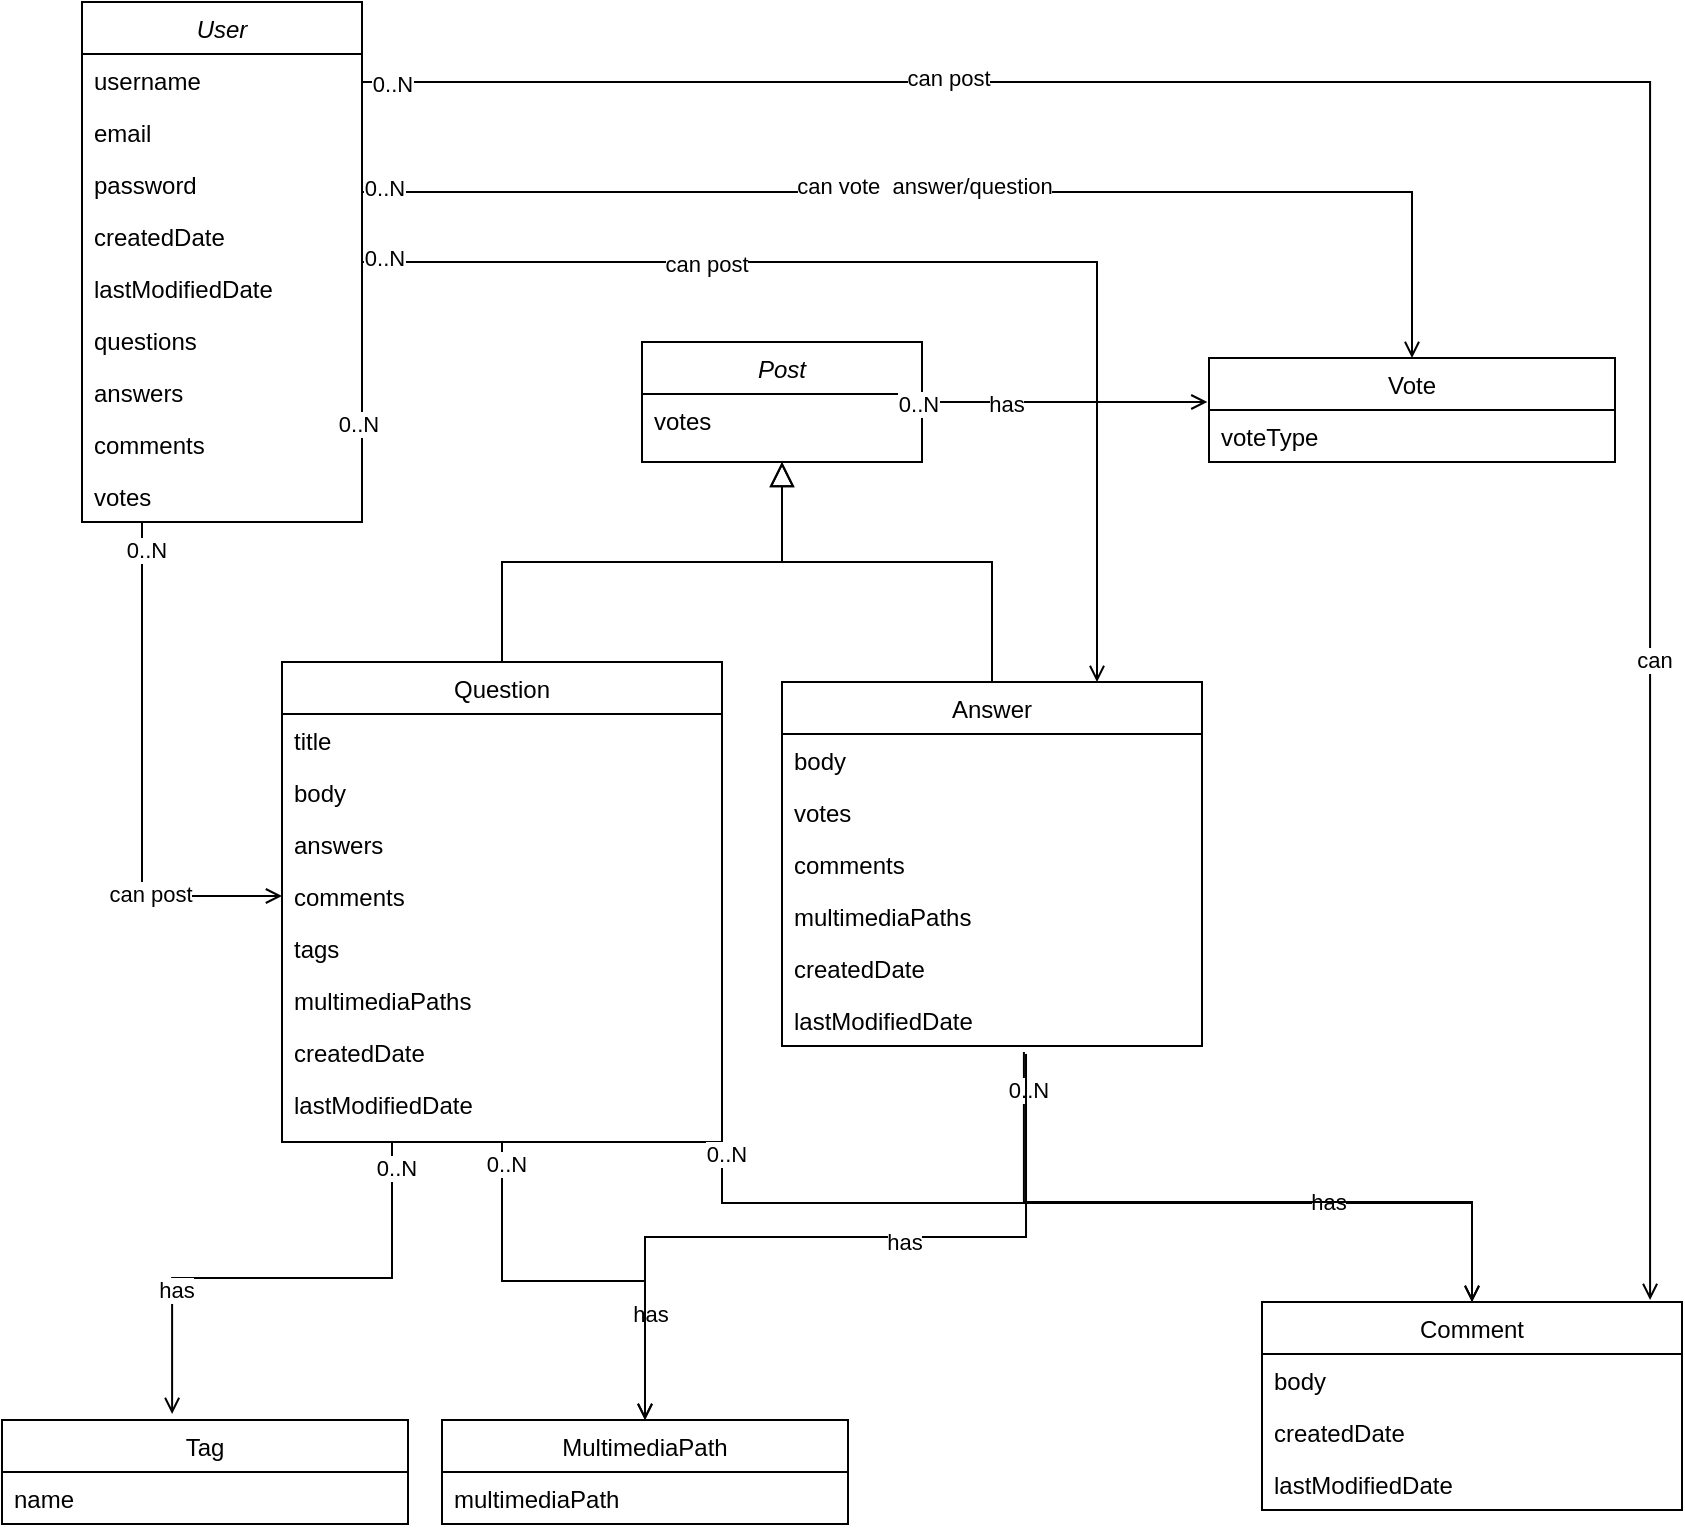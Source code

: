 <mxfile>
    <diagram id="P1WT19VCtMTVUcySkHlr" name="Page-1">
        <mxGraphModel dx="2208" dy="2137" grid="1" gridSize="10" guides="1" tooltips="1" connect="1" arrows="1" fold="1" page="1" pageScale="1" pageWidth="827" pageHeight="1169" math="0" shadow="0">
            <root>
                <mxCell id="0"/>
                <mxCell id="1" parent="0"/>
                <mxCell id="2" value="Post" style="swimlane;fontStyle=2;align=center;verticalAlign=top;childLayout=stackLayout;horizontal=1;startSize=26;horizontalStack=0;resizeParent=1;resizeLast=0;collapsible=1;marginBottom=0;rounded=0;shadow=0;strokeWidth=1;" vertex="1" parent="1">
                    <mxGeometry x="200" y="20" width="140" height="60" as="geometry">
                        <mxRectangle x="230" y="140" width="160" height="26" as="alternateBounds"/>
                    </mxGeometry>
                </mxCell>
                <mxCell id="3" value="votes" style="text;align=left;verticalAlign=top;spacingLeft=4;spacingRight=4;overflow=hidden;rotatable=0;points=[[0,0.5],[1,0.5]];portConstraint=eastwest;" vertex="1" parent="2">
                    <mxGeometry y="26" width="140" height="26" as="geometry"/>
                </mxCell>
                <mxCell id="8" value="Question" style="swimlane;fontStyle=0;align=center;verticalAlign=top;childLayout=stackLayout;horizontal=1;startSize=26;horizontalStack=0;resizeParent=1;resizeLast=0;collapsible=1;marginBottom=0;rounded=0;shadow=0;strokeWidth=1;" vertex="1" parent="1">
                    <mxGeometry x="20" y="180" width="220" height="240" as="geometry">
                        <mxRectangle x="130" y="380" width="160" height="26" as="alternateBounds"/>
                    </mxGeometry>
                </mxCell>
                <mxCell id="9" value="title" style="text;align=left;verticalAlign=top;spacingLeft=4;spacingRight=4;overflow=hidden;rotatable=0;points=[[0,0.5],[1,0.5]];portConstraint=eastwest;" vertex="1" parent="8">
                    <mxGeometry y="26" width="220" height="26" as="geometry"/>
                </mxCell>
                <mxCell id="10" value="body" style="text;align=left;verticalAlign=top;spacingLeft=4;spacingRight=4;overflow=hidden;rotatable=0;points=[[0,0.5],[1,0.5]];portConstraint=eastwest;rounded=0;shadow=0;html=0;" vertex="1" parent="8">
                    <mxGeometry y="52" width="220" height="26" as="geometry"/>
                </mxCell>
                <mxCell id="13" value="answers" style="text;align=left;verticalAlign=top;spacingLeft=4;spacingRight=4;overflow=hidden;rotatable=0;points=[[0,0.5],[1,0.5]];portConstraint=eastwest;" vertex="1" parent="8">
                    <mxGeometry y="78" width="220" height="26" as="geometry"/>
                </mxCell>
                <mxCell id="33" value="comments" style="text;align=left;verticalAlign=top;spacingLeft=4;spacingRight=4;overflow=hidden;rotatable=0;points=[[0,0.5],[1,0.5]];portConstraint=eastwest;" vertex="1" parent="8">
                    <mxGeometry y="104" width="220" height="26" as="geometry"/>
                </mxCell>
                <mxCell id="35" value="tags" style="text;align=left;verticalAlign=top;spacingLeft=4;spacingRight=4;overflow=hidden;rotatable=0;points=[[0,0.5],[1,0.5]];portConstraint=eastwest;" vertex="1" parent="8">
                    <mxGeometry y="130" width="220" height="26" as="geometry"/>
                </mxCell>
                <mxCell id="38" value="multimediaPaths" style="text;align=left;verticalAlign=top;spacingLeft=4;spacingRight=4;overflow=hidden;rotatable=0;points=[[0,0.5],[1,0.5]];portConstraint=eastwest;" vertex="1" parent="8">
                    <mxGeometry y="156" width="220" height="26" as="geometry"/>
                </mxCell>
                <mxCell id="39" value="createdDate" style="text;align=left;verticalAlign=top;spacingLeft=4;spacingRight=4;overflow=hidden;rotatable=0;points=[[0,0.5],[1,0.5]];portConstraint=eastwest;" vertex="1" parent="8">
                    <mxGeometry y="182" width="220" height="26" as="geometry"/>
                </mxCell>
                <mxCell id="40" value="lastModifiedDate" style="text;align=left;verticalAlign=top;spacingLeft=4;spacingRight=4;overflow=hidden;rotatable=0;points=[[0,0.5],[1,0.5]];portConstraint=eastwest;" vertex="1" parent="8">
                    <mxGeometry y="208" width="220" height="26" as="geometry"/>
                </mxCell>
                <mxCell id="14" value="" style="endArrow=block;endSize=10;endFill=0;shadow=0;strokeWidth=1;rounded=0;edgeStyle=elbowEdgeStyle;elbow=vertical;" edge="1" parent="1" source="8" target="2">
                    <mxGeometry width="160" relative="1" as="geometry">
                        <mxPoint x="100" y="103" as="sourcePoint"/>
                        <mxPoint x="100" y="103" as="targetPoint"/>
                    </mxGeometry>
                </mxCell>
                <mxCell id="18" value="" style="endArrow=block;endSize=10;endFill=0;shadow=0;strokeWidth=1;rounded=0;edgeStyle=elbowEdgeStyle;elbow=vertical;entryX=0.5;entryY=1;entryDx=0;entryDy=0;exitX=0.5;exitY=0;exitDx=0;exitDy=0;" edge="1" parent="1" source="43" target="2">
                    <mxGeometry width="160" relative="1" as="geometry">
                        <mxPoint x="310" y="260" as="sourcePoint"/>
                        <mxPoint x="210" y="171" as="targetPoint"/>
                        <Array as="points">
                            <mxPoint x="230" y="130"/>
                            <mxPoint x="190" y="120"/>
                        </Array>
                    </mxGeometry>
                </mxCell>
                <mxCell id="28" value="" style="endArrow=open;shadow=0;strokeWidth=1;rounded=0;endFill=1;edgeStyle=elbowEdgeStyle;elbow=vertical;exitX=0.5;exitY=1;exitDx=0;exitDy=0;entryX=0.5;entryY=0;entryDx=0;entryDy=0;" edge="1" parent="1" source="8" target="63">
                    <mxGeometry x="0.5" y="41" relative="1" as="geometry">
                        <mxPoint x="280" y="92" as="sourcePoint"/>
                        <mxPoint x="408" y="50" as="targetPoint"/>
                        <mxPoint x="-40" y="32" as="offset"/>
                    </mxGeometry>
                </mxCell>
                <mxCell id="29" value="" style="resizable=0;align=left;verticalAlign=bottom;labelBackgroundColor=none;fontSize=12;" connectable="0" vertex="1" parent="28">
                    <mxGeometry x="-1" relative="1" as="geometry">
                        <mxPoint y="4" as="offset"/>
                    </mxGeometry>
                </mxCell>
                <mxCell id="75" value="0..N" style="edgeLabel;html=1;align=center;verticalAlign=middle;resizable=0;points=[];" vertex="1" connectable="0" parent="28">
                    <mxGeometry x="-0.895" y="2" relative="1" as="geometry">
                        <mxPoint as="offset"/>
                    </mxGeometry>
                </mxCell>
                <mxCell id="76" value="has" style="edgeLabel;html=1;align=center;verticalAlign=middle;resizable=0;points=[];" vertex="1" connectable="0" parent="28">
                    <mxGeometry x="0.487" y="2" relative="1" as="geometry">
                        <mxPoint y="1" as="offset"/>
                    </mxGeometry>
                </mxCell>
                <mxCell id="43" value="Answer" style="swimlane;fontStyle=0;align=center;verticalAlign=top;childLayout=stackLayout;horizontal=1;startSize=26;horizontalStack=0;resizeParent=1;resizeLast=0;collapsible=1;marginBottom=0;rounded=0;shadow=0;strokeWidth=1;" vertex="1" parent="1">
                    <mxGeometry x="270" y="190" width="210" height="182" as="geometry">
                        <mxRectangle x="130" y="380" width="160" height="26" as="alternateBounds"/>
                    </mxGeometry>
                </mxCell>
                <mxCell id="45" value="body" style="text;align=left;verticalAlign=top;spacingLeft=4;spacingRight=4;overflow=hidden;rotatable=0;points=[[0,0.5],[1,0.5]];portConstraint=eastwest;rounded=0;shadow=0;html=0;" vertex="1" parent="43">
                    <mxGeometry y="26" width="210" height="26" as="geometry"/>
                </mxCell>
                <mxCell id="46" value="votes" style="text;align=left;verticalAlign=top;spacingLeft=4;spacingRight=4;overflow=hidden;rotatable=0;points=[[0,0.5],[1,0.5]];portConstraint=eastwest;" vertex="1" parent="43">
                    <mxGeometry y="52" width="210" height="26" as="geometry"/>
                </mxCell>
                <mxCell id="47" value="comments" style="text;align=left;verticalAlign=top;spacingLeft=4;spacingRight=4;overflow=hidden;rotatable=0;points=[[0,0.5],[1,0.5]];portConstraint=eastwest;" vertex="1" parent="43">
                    <mxGeometry y="78" width="210" height="26" as="geometry"/>
                </mxCell>
                <mxCell id="49" value="multimediaPaths" style="text;align=left;verticalAlign=top;spacingLeft=4;spacingRight=4;overflow=hidden;rotatable=0;points=[[0,0.5],[1,0.5]];portConstraint=eastwest;" vertex="1" parent="43">
                    <mxGeometry y="104" width="210" height="26" as="geometry"/>
                </mxCell>
                <mxCell id="50" value="createdDate" style="text;align=left;verticalAlign=top;spacingLeft=4;spacingRight=4;overflow=hidden;rotatable=0;points=[[0,0.5],[1,0.5]];portConstraint=eastwest;" vertex="1" parent="43">
                    <mxGeometry y="130" width="210" height="26" as="geometry"/>
                </mxCell>
                <mxCell id="51" value="lastModifiedDate" style="text;align=left;verticalAlign=top;spacingLeft=4;spacingRight=4;overflow=hidden;rotatable=0;points=[[0,0.5],[1,0.5]];portConstraint=eastwest;" vertex="1" parent="43">
                    <mxGeometry y="156" width="210" height="26" as="geometry"/>
                </mxCell>
                <mxCell id="52" value="Comment" style="swimlane;fontStyle=0;align=center;verticalAlign=top;childLayout=stackLayout;horizontal=1;startSize=26;horizontalStack=0;resizeParent=1;resizeLast=0;collapsible=1;marginBottom=0;rounded=0;shadow=0;strokeWidth=1;" vertex="1" parent="1">
                    <mxGeometry x="510" y="500" width="210" height="104" as="geometry">
                        <mxRectangle x="130" y="380" width="160" height="26" as="alternateBounds"/>
                    </mxGeometry>
                </mxCell>
                <mxCell id="53" value="body" style="text;align=left;verticalAlign=top;spacingLeft=4;spacingRight=4;overflow=hidden;rotatable=0;points=[[0,0.5],[1,0.5]];portConstraint=eastwest;rounded=0;shadow=0;html=0;" vertex="1" parent="52">
                    <mxGeometry y="26" width="210" height="26" as="geometry"/>
                </mxCell>
                <mxCell id="57" value="createdDate" style="text;align=left;verticalAlign=top;spacingLeft=4;spacingRight=4;overflow=hidden;rotatable=0;points=[[0,0.5],[1,0.5]];portConstraint=eastwest;" vertex="1" parent="52">
                    <mxGeometry y="52" width="210" height="26" as="geometry"/>
                </mxCell>
                <mxCell id="58" value="lastModifiedDate" style="text;align=left;verticalAlign=top;spacingLeft=4;spacingRight=4;overflow=hidden;rotatable=0;points=[[0,0.5],[1,0.5]];portConstraint=eastwest;" vertex="1" parent="52">
                    <mxGeometry y="78" width="210" height="26" as="geometry"/>
                </mxCell>
                <mxCell id="59" value="Tag" style="swimlane;fontStyle=0;align=center;verticalAlign=top;childLayout=stackLayout;horizontal=1;startSize=26;horizontalStack=0;resizeParent=1;resizeLast=0;collapsible=1;marginBottom=0;rounded=0;shadow=0;strokeWidth=1;" vertex="1" parent="1">
                    <mxGeometry x="-120" y="559" width="203" height="52" as="geometry">
                        <mxRectangle x="130" y="380" width="160" height="26" as="alternateBounds"/>
                    </mxGeometry>
                </mxCell>
                <mxCell id="60" value="name" style="text;align=left;verticalAlign=top;spacingLeft=4;spacingRight=4;overflow=hidden;rotatable=0;points=[[0,0.5],[1,0.5]];portConstraint=eastwest;rounded=0;shadow=0;html=0;" vertex="1" parent="59">
                    <mxGeometry y="26" width="203" height="26" as="geometry"/>
                </mxCell>
                <mxCell id="63" value="MultimediaPath" style="swimlane;fontStyle=0;align=center;verticalAlign=top;childLayout=stackLayout;horizontal=1;startSize=26;horizontalStack=0;resizeParent=1;resizeLast=0;collapsible=1;marginBottom=0;rounded=0;shadow=0;strokeWidth=1;" vertex="1" parent="1">
                    <mxGeometry x="100" y="559" width="203" height="52" as="geometry">
                        <mxRectangle x="130" y="380" width="160" height="26" as="alternateBounds"/>
                    </mxGeometry>
                </mxCell>
                <mxCell id="64" value="multimediaPath" style="text;align=left;verticalAlign=top;spacingLeft=4;spacingRight=4;overflow=hidden;rotatable=0;points=[[0,0.5],[1,0.5]];portConstraint=eastwest;rounded=0;shadow=0;html=0;" vertex="1" parent="63">
                    <mxGeometry y="26" width="203" height="26" as="geometry"/>
                </mxCell>
                <mxCell id="65" value="Vote" style="swimlane;fontStyle=0;align=center;verticalAlign=top;childLayout=stackLayout;horizontal=1;startSize=26;horizontalStack=0;resizeParent=1;resizeLast=0;collapsible=1;marginBottom=0;rounded=0;shadow=0;strokeWidth=1;" vertex="1" parent="1">
                    <mxGeometry x="483.5" y="28" width="203" height="52" as="geometry">
                        <mxRectangle x="130" y="380" width="160" height="26" as="alternateBounds"/>
                    </mxGeometry>
                </mxCell>
                <mxCell id="66" value="voteType" style="text;align=left;verticalAlign=top;spacingLeft=4;spacingRight=4;overflow=hidden;rotatable=0;points=[[0,0.5],[1,0.5]];portConstraint=eastwest;rounded=0;shadow=0;html=0;" vertex="1" parent="65">
                    <mxGeometry y="26" width="203" height="26" as="geometry"/>
                </mxCell>
                <mxCell id="79" value="" style="endArrow=open;shadow=0;strokeWidth=1;rounded=0;endFill=1;edgeStyle=elbowEdgeStyle;elbow=vertical;exitX=0.25;exitY=1;exitDx=0;exitDy=0;entryX=0.419;entryY=-0.058;entryDx=0;entryDy=0;entryPerimeter=0;" edge="1" parent="1" source="8" target="59">
                    <mxGeometry x="0.5" y="41" relative="1" as="geometry">
                        <mxPoint x="140" y="430" as="sourcePoint"/>
                        <mxPoint x="211.5" y="569" as="targetPoint"/>
                        <mxPoint x="-40" y="32" as="offset"/>
                    </mxGeometry>
                </mxCell>
                <mxCell id="80" value="" style="resizable=0;align=left;verticalAlign=bottom;labelBackgroundColor=none;fontSize=12;" connectable="0" vertex="1" parent="79">
                    <mxGeometry x="-1" relative="1" as="geometry">
                        <mxPoint y="4" as="offset"/>
                    </mxGeometry>
                </mxCell>
                <mxCell id="81" value="0..N" style="edgeLabel;html=1;align=center;verticalAlign=middle;resizable=0;points=[];" vertex="1" connectable="0" parent="79">
                    <mxGeometry x="-0.895" y="2" relative="1" as="geometry">
                        <mxPoint as="offset"/>
                    </mxGeometry>
                </mxCell>
                <mxCell id="82" value="has" style="edgeLabel;html=1;align=center;verticalAlign=middle;resizable=0;points=[];" vertex="1" connectable="0" parent="79">
                    <mxGeometry x="0.487" y="2" relative="1" as="geometry">
                        <mxPoint y="1" as="offset"/>
                    </mxGeometry>
                </mxCell>
                <mxCell id="83" value="" style="endArrow=open;shadow=0;strokeWidth=1;rounded=0;endFill=1;edgeStyle=elbowEdgeStyle;elbow=vertical;exitX=1;exitY=0.5;exitDx=0;exitDy=0;entryX=-0.004;entryY=-0.167;entryDx=0;entryDy=0;entryPerimeter=0;" edge="1" parent="1" source="3" target="66">
                    <mxGeometry x="0.5" y="41" relative="1" as="geometry">
                        <mxPoint x="85" y="430" as="sourcePoint"/>
                        <mxPoint x="450" y="50" as="targetPoint"/>
                        <mxPoint x="-40" y="32" as="offset"/>
                        <Array as="points">
                            <mxPoint x="440" y="50"/>
                            <mxPoint x="400"/>
                            <mxPoint x="370" y="20"/>
                            <mxPoint x="380" y="40"/>
                        </Array>
                    </mxGeometry>
                </mxCell>
                <mxCell id="84" value="" style="resizable=0;align=left;verticalAlign=bottom;labelBackgroundColor=none;fontSize=12;" connectable="0" vertex="1" parent="83">
                    <mxGeometry x="-1" relative="1" as="geometry">
                        <mxPoint y="4" as="offset"/>
                    </mxGeometry>
                </mxCell>
                <mxCell id="85" value="0..N" style="edgeLabel;html=1;align=center;verticalAlign=middle;resizable=0;points=[];" vertex="1" connectable="0" parent="83">
                    <mxGeometry x="-0.895" y="2" relative="1" as="geometry">
                        <mxPoint as="offset"/>
                    </mxGeometry>
                </mxCell>
                <mxCell id="135" value="has" style="edgeLabel;html=1;align=center;verticalAlign=middle;resizable=0;points=[];" vertex="1" connectable="0" parent="83">
                    <mxGeometry x="-0.338" y="-1" relative="1" as="geometry">
                        <mxPoint as="offset"/>
                    </mxGeometry>
                </mxCell>
                <mxCell id="91" value="" style="endArrow=open;shadow=0;strokeWidth=1;rounded=0;endFill=1;edgeStyle=elbowEdgeStyle;elbow=vertical;exitX=1;exitY=0.5;exitDx=0;exitDy=0;entryX=0.5;entryY=0;entryDx=0;entryDy=0;" edge="1" parent="1" source="40" target="52">
                    <mxGeometry x="0.5" y="41" relative="1" as="geometry">
                        <mxPoint x="140" y="430" as="sourcePoint"/>
                        <mxPoint x="470" y="490" as="targetPoint"/>
                        <mxPoint x="-40" y="32" as="offset"/>
                    </mxGeometry>
                </mxCell>
                <mxCell id="92" value="" style="resizable=0;align=left;verticalAlign=bottom;labelBackgroundColor=none;fontSize=12;" connectable="0" vertex="1" parent="91">
                    <mxGeometry x="-1" relative="1" as="geometry">
                        <mxPoint y="4" as="offset"/>
                    </mxGeometry>
                </mxCell>
                <mxCell id="93" value="0..N" style="edgeLabel;html=1;align=center;verticalAlign=middle;resizable=0;points=[];" vertex="1" connectable="0" parent="91">
                    <mxGeometry x="-0.895" y="2" relative="1" as="geometry">
                        <mxPoint as="offset"/>
                    </mxGeometry>
                </mxCell>
                <mxCell id="94" value="has" style="edgeLabel;html=1;align=center;verticalAlign=middle;resizable=0;points=[];" vertex="1" connectable="0" parent="91">
                    <mxGeometry x="0.487" y="2" relative="1" as="geometry">
                        <mxPoint y="1" as="offset"/>
                    </mxGeometry>
                </mxCell>
                <mxCell id="95" value="" style="endArrow=open;shadow=0;strokeWidth=1;rounded=0;endFill=1;edgeStyle=elbowEdgeStyle;elbow=vertical;exitX=0.576;exitY=1.115;exitDx=0;exitDy=0;exitPerimeter=0;entryX=0.5;entryY=0;entryDx=0;entryDy=0;" edge="1" parent="1" source="51" target="52">
                    <mxGeometry x="0.5" y="41" relative="1" as="geometry">
                        <mxPoint x="250" y="411" as="sourcePoint"/>
                        <mxPoint x="469" y="477" as="targetPoint"/>
                        <mxPoint x="-40" y="32" as="offset"/>
                        <Array as="points">
                            <mxPoint x="410" y="450"/>
                            <mxPoint x="440" y="440"/>
                        </Array>
                    </mxGeometry>
                </mxCell>
                <mxCell id="96" value="" style="resizable=0;align=left;verticalAlign=bottom;labelBackgroundColor=none;fontSize=12;" connectable="0" vertex="1" parent="95">
                    <mxGeometry x="-1" relative="1" as="geometry">
                        <mxPoint y="4" as="offset"/>
                    </mxGeometry>
                </mxCell>
                <mxCell id="97" value="0..N" style="edgeLabel;html=1;align=center;verticalAlign=middle;resizable=0;points=[];" vertex="1" connectable="0" parent="95">
                    <mxGeometry x="-0.895" y="2" relative="1" as="geometry">
                        <mxPoint as="offset"/>
                    </mxGeometry>
                </mxCell>
                <mxCell id="99" value="" style="endArrow=open;shadow=0;strokeWidth=1;rounded=0;endFill=1;edgeStyle=elbowEdgeStyle;elbow=vertical;exitX=0.581;exitY=1.154;exitDx=0;exitDy=0;exitPerimeter=0;entryX=0.5;entryY=0;entryDx=0;entryDy=0;" edge="1" parent="1" source="51" target="63">
                    <mxGeometry x="0.5" y="41" relative="1" as="geometry">
                        <mxPoint x="140" y="430" as="sourcePoint"/>
                        <mxPoint x="200" y="550" as="targetPoint"/>
                        <mxPoint x="-40" y="32" as="offset"/>
                    </mxGeometry>
                </mxCell>
                <mxCell id="100" value="" style="resizable=0;align=left;verticalAlign=bottom;labelBackgroundColor=none;fontSize=12;" connectable="0" vertex="1" parent="99">
                    <mxGeometry x="-1" relative="1" as="geometry">
                        <mxPoint y="4" as="offset"/>
                    </mxGeometry>
                </mxCell>
                <mxCell id="127" value="has" style="edgeLabel;html=1;align=center;verticalAlign=middle;resizable=0;points=[];" vertex="1" connectable="0" parent="99">
                    <mxGeometry x="-0.181" y="2" relative="1" as="geometry">
                        <mxPoint as="offset"/>
                    </mxGeometry>
                </mxCell>
                <mxCell id="103" value="User" style="swimlane;fontStyle=2;align=center;verticalAlign=top;childLayout=stackLayout;horizontal=1;startSize=26;horizontalStack=0;resizeParent=1;resizeLast=0;collapsible=1;marginBottom=0;rounded=0;shadow=0;strokeWidth=1;" vertex="1" parent="1">
                    <mxGeometry x="-80" y="-150" width="140" height="260" as="geometry">
                        <mxRectangle x="230" y="140" width="160" height="26" as="alternateBounds"/>
                    </mxGeometry>
                </mxCell>
                <mxCell id="104" value="username" style="text;align=left;verticalAlign=top;spacingLeft=4;spacingRight=4;overflow=hidden;rotatable=0;points=[[0,0.5],[1,0.5]];portConstraint=eastwest;" vertex="1" parent="103">
                    <mxGeometry y="26" width="140" height="26" as="geometry"/>
                </mxCell>
                <mxCell id="105" value="email" style="text;align=left;verticalAlign=top;spacingLeft=4;spacingRight=4;overflow=hidden;rotatable=0;points=[[0,0.5],[1,0.5]];portConstraint=eastwest;" vertex="1" parent="103">
                    <mxGeometry y="52" width="140" height="26" as="geometry"/>
                </mxCell>
                <mxCell id="106" value="password" style="text;align=left;verticalAlign=top;spacingLeft=4;spacingRight=4;overflow=hidden;rotatable=0;points=[[0,0.5],[1,0.5]];portConstraint=eastwest;" vertex="1" parent="103">
                    <mxGeometry y="78" width="140" height="26" as="geometry"/>
                </mxCell>
                <mxCell id="107" value="createdDate" style="text;align=left;verticalAlign=top;spacingLeft=4;spacingRight=4;overflow=hidden;rotatable=0;points=[[0,0.5],[1,0.5]];portConstraint=eastwest;" vertex="1" parent="103">
                    <mxGeometry y="104" width="140" height="26" as="geometry"/>
                </mxCell>
                <mxCell id="108" value="lastModifiedDate" style="text;align=left;verticalAlign=top;spacingLeft=4;spacingRight=4;overflow=hidden;rotatable=0;points=[[0,0.5],[1,0.5]];portConstraint=eastwest;" vertex="1" parent="103">
                    <mxGeometry y="130" width="140" height="26" as="geometry"/>
                </mxCell>
                <mxCell id="109" value="questions" style="text;align=left;verticalAlign=top;spacingLeft=4;spacingRight=4;overflow=hidden;rotatable=0;points=[[0,0.5],[1,0.5]];portConstraint=eastwest;" vertex="1" parent="103">
                    <mxGeometry y="156" width="140" height="26" as="geometry"/>
                </mxCell>
                <mxCell id="110" value="answers" style="text;align=left;verticalAlign=top;spacingLeft=4;spacingRight=4;overflow=hidden;rotatable=0;points=[[0,0.5],[1,0.5]];portConstraint=eastwest;" vertex="1" parent="103">
                    <mxGeometry y="182" width="140" height="26" as="geometry"/>
                </mxCell>
                <mxCell id="111" value="comments" style="text;align=left;verticalAlign=top;spacingLeft=4;spacingRight=4;overflow=hidden;rotatable=0;points=[[0,0.5],[1,0.5]];portConstraint=eastwest;" vertex="1" parent="103">
                    <mxGeometry y="208" width="140" height="26" as="geometry"/>
                </mxCell>
                <mxCell id="112" value="votes" style="text;align=left;verticalAlign=top;spacingLeft=4;spacingRight=4;overflow=hidden;rotatable=0;points=[[0,0.5],[1,0.5]];portConstraint=eastwest;" vertex="1" parent="103">
                    <mxGeometry y="234" width="140" height="26" as="geometry"/>
                </mxCell>
                <mxCell id="113" value="" style="endArrow=open;shadow=0;strokeWidth=1;rounded=0;endFill=1;edgeStyle=elbowEdgeStyle;elbow=vertical;exitX=1;exitY=0.5;exitDx=0;exitDy=0;entryX=0.5;entryY=0;entryDx=0;entryDy=0;" edge="1" parent="1" source="107" target="65">
                    <mxGeometry x="0.5" y="41" relative="1" as="geometry">
                        <mxPoint x="200" y="38" as="sourcePoint"/>
                        <mxPoint x="590" y="20" as="targetPoint"/>
                        <mxPoint x="-40" y="32" as="offset"/>
                        <Array as="points">
                            <mxPoint x="370" y="-55"/>
                            <mxPoint x="380" y="30"/>
                            <mxPoint x="390" y="50"/>
                        </Array>
                    </mxGeometry>
                </mxCell>
                <mxCell id="114" value="" style="resizable=0;align=left;verticalAlign=bottom;labelBackgroundColor=none;fontSize=12;" connectable="0" vertex="1" parent="113">
                    <mxGeometry x="-1" relative="1" as="geometry">
                        <mxPoint y="4" as="offset"/>
                    </mxGeometry>
                </mxCell>
                <mxCell id="115" value="0..N" style="edgeLabel;html=1;align=center;verticalAlign=middle;resizable=0;points=[];" vertex="1" connectable="0" parent="113">
                    <mxGeometry x="-0.895" y="2" relative="1" as="geometry">
                        <mxPoint as="offset"/>
                    </mxGeometry>
                </mxCell>
                <mxCell id="136" value="can vote&amp;nbsp; answer/question" style="edgeLabel;html=1;align=center;verticalAlign=middle;resizable=0;points=[];" vertex="1" connectable="0" parent="113">
                    <mxGeometry x="-0.041" y="3" relative="1" as="geometry">
                        <mxPoint x="1" as="offset"/>
                    </mxGeometry>
                </mxCell>
                <mxCell id="117" value="" style="endArrow=open;shadow=0;strokeWidth=1;rounded=0;endFill=1;edgeStyle=elbowEdgeStyle;elbow=vertical;entryX=0;entryY=0.5;entryDx=0;entryDy=0;" edge="1" parent="1" source="112" target="33">
                    <mxGeometry x="0.5" y="41" relative="1" as="geometry">
                        <mxPoint x="70" y="-45" as="sourcePoint"/>
                        <mxPoint x="595" y="38" as="targetPoint"/>
                        <mxPoint x="-40" y="32" as="offset"/>
                        <Array as="points">
                            <mxPoint x="-50" y="297"/>
                            <mxPoint x="-50" y="210"/>
                            <mxPoint x="-60" y="170"/>
                            <mxPoint x="-50" y="130"/>
                            <mxPoint x="380" y="-45"/>
                            <mxPoint x="390" y="40"/>
                            <mxPoint x="400" y="60"/>
                        </Array>
                    </mxGeometry>
                </mxCell>
                <mxCell id="118" value="" style="resizable=0;align=left;verticalAlign=bottom;labelBackgroundColor=none;fontSize=12;" connectable="0" vertex="1" parent="117">
                    <mxGeometry x="-1" relative="1" as="geometry">
                        <mxPoint y="4" as="offset"/>
                    </mxGeometry>
                </mxCell>
                <mxCell id="119" value="0..N" style="edgeLabel;html=1;align=center;verticalAlign=middle;resizable=0;points=[];" vertex="1" connectable="0" parent="117">
                    <mxGeometry x="-0.895" y="2" relative="1" as="geometry">
                        <mxPoint as="offset"/>
                    </mxGeometry>
                </mxCell>
                <mxCell id="120" value="can post" style="edgeLabel;html=1;align=center;verticalAlign=middle;resizable=0;points=[];" vertex="1" connectable="0" parent="117">
                    <mxGeometry x="0.487" y="2" relative="1" as="geometry">
                        <mxPoint y="1" as="offset"/>
                    </mxGeometry>
                </mxCell>
                <mxCell id="121" value="" style="endArrow=open;shadow=0;strokeWidth=1;rounded=0;endFill=1;edgeStyle=elbowEdgeStyle;elbow=vertical;entryX=0.75;entryY=0;entryDx=0;entryDy=0;exitX=1;exitY=0.5;exitDx=0;exitDy=0;" edge="1" parent="1" source="112" target="43">
                    <mxGeometry x="0.5" y="41" relative="1" as="geometry">
                        <mxPoint x="-40" y="120" as="sourcePoint"/>
                        <mxPoint x="30" y="307" as="targetPoint"/>
                        <mxPoint x="-40" y="32" as="offset"/>
                        <Array as="points">
                            <mxPoint x="420" y="-20"/>
                            <mxPoint x="260" y="-30"/>
                            <mxPoint x="-40" y="307"/>
                            <mxPoint x="-40" y="220"/>
                            <mxPoint x="-50" y="180"/>
                            <mxPoint x="-40" y="140"/>
                            <mxPoint x="390" y="-35"/>
                            <mxPoint x="400" y="50"/>
                            <mxPoint x="410" y="70"/>
                        </Array>
                    </mxGeometry>
                </mxCell>
                <mxCell id="122" value="" style="resizable=0;align=left;verticalAlign=bottom;labelBackgroundColor=none;fontSize=12;" connectable="0" vertex="1" parent="121">
                    <mxGeometry x="-1" relative="1" as="geometry">
                        <mxPoint y="4" as="offset"/>
                    </mxGeometry>
                </mxCell>
                <mxCell id="123" value="0..N" style="edgeLabel;html=1;align=center;verticalAlign=middle;resizable=0;points=[];" vertex="1" connectable="0" parent="121">
                    <mxGeometry x="-0.895" y="2" relative="1" as="geometry">
                        <mxPoint as="offset"/>
                    </mxGeometry>
                </mxCell>
                <mxCell id="125" value="0..N" style="edgeLabel;html=1;align=center;verticalAlign=middle;resizable=0;points=[];" vertex="1" connectable="0" parent="121">
                    <mxGeometry x="-0.631" y="2" relative="1" as="geometry">
                        <mxPoint as="offset"/>
                    </mxGeometry>
                </mxCell>
                <mxCell id="126" value="can post" style="edgeLabel;html=1;align=center;verticalAlign=middle;resizable=0;points=[];" vertex="1" connectable="0" parent="121">
                    <mxGeometry x="-0.168" y="-1" relative="1" as="geometry">
                        <mxPoint as="offset"/>
                    </mxGeometry>
                </mxCell>
                <mxCell id="129" value="" style="endArrow=open;shadow=0;strokeWidth=1;rounded=0;endFill=1;edgeStyle=elbowEdgeStyle;elbow=vertical;exitX=1;exitY=0.5;exitDx=0;exitDy=0;entryX=0.924;entryY=-0.01;entryDx=0;entryDy=0;entryPerimeter=0;" edge="1" parent="1" source="104" target="52">
                    <mxGeometry x="0.5" y="41" relative="1" as="geometry">
                        <mxPoint x="70" y="-23" as="sourcePoint"/>
                        <mxPoint x="595" y="38" as="targetPoint"/>
                        <mxPoint x="-40" y="32" as="offset"/>
                        <Array as="points">
                            <mxPoint x="530" y="-110"/>
                            <mxPoint x="380" y="-45"/>
                            <mxPoint x="390" y="40"/>
                            <mxPoint x="400" y="60"/>
                        </Array>
                    </mxGeometry>
                </mxCell>
                <mxCell id="130" value="" style="resizable=0;align=left;verticalAlign=bottom;labelBackgroundColor=none;fontSize=12;" connectable="0" vertex="1" parent="129">
                    <mxGeometry x="-1" relative="1" as="geometry">
                        <mxPoint y="4" as="offset"/>
                    </mxGeometry>
                </mxCell>
                <mxCell id="132" value="can" style="edgeLabel;html=1;align=center;verticalAlign=middle;resizable=0;points=[];" vertex="1" connectable="0" parent="129">
                    <mxGeometry x="0.487" y="2" relative="1" as="geometry">
                        <mxPoint y="1" as="offset"/>
                    </mxGeometry>
                </mxCell>
                <mxCell id="133" value="0..N" style="edgeLabel;html=1;align=center;verticalAlign=middle;resizable=0;points=[];" vertex="1" connectable="0" parent="129">
                    <mxGeometry x="-0.975" y="-1" relative="1" as="geometry">
                        <mxPoint as="offset"/>
                    </mxGeometry>
                </mxCell>
                <mxCell id="134" value="can post" style="edgeLabel;html=1;align=center;verticalAlign=middle;resizable=0;points=[];" vertex="1" connectable="0" parent="129">
                    <mxGeometry x="-0.531" y="2" relative="1" as="geometry">
                        <mxPoint as="offset"/>
                    </mxGeometry>
                </mxCell>
            </root>
        </mxGraphModel>
    </diagram>
</mxfile>